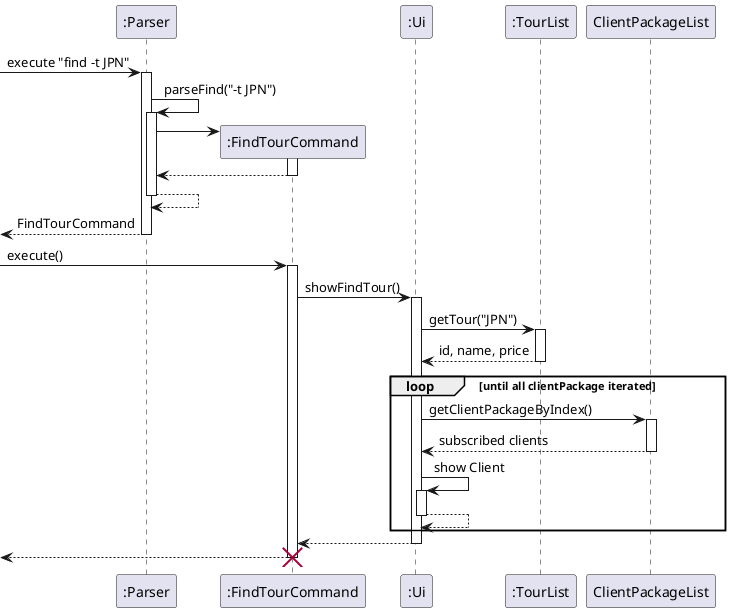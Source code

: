 @startuml

participant ":Parser" as Parser
participant ":FindTourCommand" as FCC
participant ":Ui" as Ui
participant ":TourList" as TourList

-> Parser: execute "find -t JPN"
activate Parser
Parser -> Parser : parseFind("-t JPN")
activate Parser



create FCC
Parser -> FCC
activate FCC
FCC --> Parser
deactivate FCC
Parser --> Parser
deactivate Parser
<-- Parser: FindTourCommand
deactivate Parser

-> FCC: execute()
activate FCC



FCC -> Ui : showFindTour()
activate Ui
Ui -> TourList : getTour("JPN")
activate TourList
TourList --> Ui : id, name, price
deactivate TourList
loop until all clientPackage iterated
    Ui -> ClientPackageList : getClientPackageByIndex()
    activate ClientPackageList
    ClientPackageList --> Ui: subscribed clients
    deactivate ClientPackageList
    Ui -> Ui: show Client
    activate Ui
    Ui --> Ui
    deactivate Ui
end
Ui --> FCC
deactivate Ui

<-- FCC
deactivate FCC

destroy FCC
@enduml